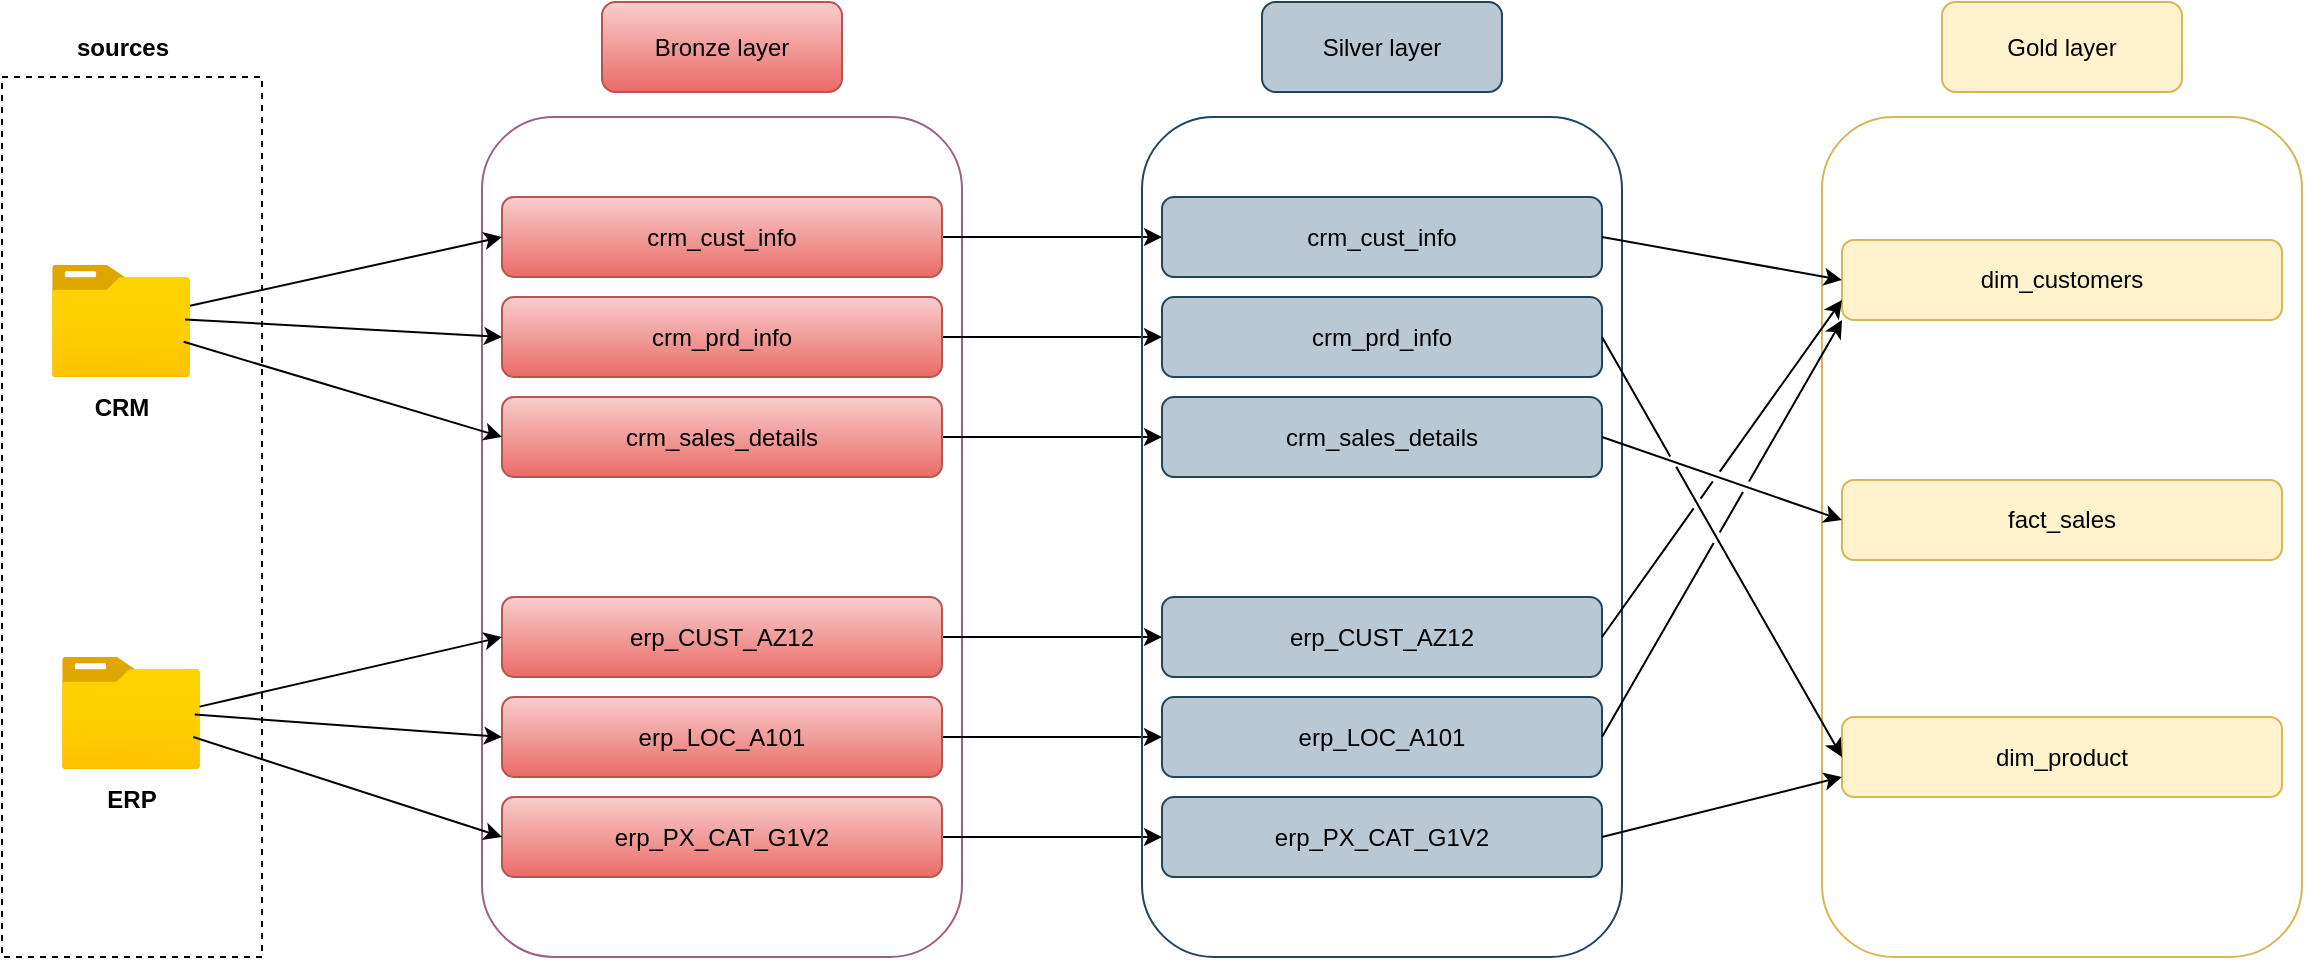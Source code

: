 <mxfile version="26.2.2">
  <diagram name="Page-1" id="-EDbNCZBDax99MnTPne3">
    <mxGraphModel dx="1044" dy="626" grid="1" gridSize="10" guides="1" tooltips="1" connect="1" arrows="1" fold="1" page="1" pageScale="1" pageWidth="1700" pageHeight="1100" math="0" shadow="0">
      <root>
        <mxCell id="0" />
        <mxCell id="1" parent="0" />
        <mxCell id="6uaA37iczuuSa6wG3mqh-1" value="" style="rounded=0;whiteSpace=wrap;html=1;fillColor=none;dashed=1;" parent="1" vertex="1">
          <mxGeometry x="170" y="348.5" width="130" height="440" as="geometry" />
        </mxCell>
        <mxCell id="6uaA37iczuuSa6wG3mqh-2" value="&lt;b&gt;sources&lt;/b&gt;" style="text;html=1;align=center;verticalAlign=middle;resizable=0;points=[];autosize=1;strokeColor=none;fillColor=none;" parent="1" vertex="1">
          <mxGeometry x="195" y="318.5" width="70" height="30" as="geometry" />
        </mxCell>
        <mxCell id="6uaA37iczuuSa6wG3mqh-3" value="" style="image;aspect=fixed;html=1;points=[];align=center;fontSize=12;image=img/lib/azure2/general/Folder_Blank.svg;" parent="1" vertex="1">
          <mxGeometry x="195" y="442.5" width="69" height="56.0" as="geometry" />
        </mxCell>
        <mxCell id="6uaA37iczuuSa6wG3mqh-4" value="" style="image;aspect=fixed;html=1;points=[];align=center;fontSize=12;image=img/lib/azure2/general/Folder_Blank.svg;" parent="1" vertex="1">
          <mxGeometry x="200" y="638.5" width="69" height="56.0" as="geometry" />
        </mxCell>
        <mxCell id="6uaA37iczuuSa6wG3mqh-5" value="&lt;b&gt;CRM&lt;/b&gt;" style="text;html=1;align=center;verticalAlign=middle;whiteSpace=wrap;rounded=0;" parent="1" vertex="1">
          <mxGeometry x="200" y="498.5" width="60" height="30" as="geometry" />
        </mxCell>
        <mxCell id="6uaA37iczuuSa6wG3mqh-6" value="&lt;b&gt;ERP&lt;/b&gt;" style="text;html=1;align=center;verticalAlign=middle;whiteSpace=wrap;rounded=0;" parent="1" vertex="1">
          <mxGeometry x="205" y="694.5" width="60" height="30" as="geometry" />
        </mxCell>
        <mxCell id="6uaA37iczuuSa6wG3mqh-7" value="Bronze layer" style="rounded=1;whiteSpace=wrap;html=1;fillColor=#f8cecc;gradientColor=#ea6b66;strokeColor=#b85450;" parent="1" vertex="1">
          <mxGeometry x="470" y="311" width="120" height="45" as="geometry" />
        </mxCell>
        <mxCell id="6uaA37iczuuSa6wG3mqh-8" value="" style="rounded=1;whiteSpace=wrap;html=1;fillColor=none;gradientColor=#d5739d;strokeColor=#996185;" parent="1" vertex="1">
          <mxGeometry x="410" y="368.5" width="240" height="420" as="geometry" />
        </mxCell>
        <mxCell id="hJdeyNXcnBecXwSVRkFw-9" style="edgeStyle=orthogonalEdgeStyle;rounded=0;orthogonalLoop=1;jettySize=auto;html=1;exitX=1;exitY=0.5;exitDx=0;exitDy=0;entryX=0;entryY=0.5;entryDx=0;entryDy=0;" parent="1" source="6uaA37iczuuSa6wG3mqh-9" target="hJdeyNXcnBecXwSVRkFw-3" edge="1">
          <mxGeometry relative="1" as="geometry" />
        </mxCell>
        <mxCell id="6uaA37iczuuSa6wG3mqh-9" value="crm_cust_info" style="rounded=1;whiteSpace=wrap;html=1;fillColor=#f8cecc;strokeColor=#b85450;gradientColor=#ea6b66;" parent="1" vertex="1">
          <mxGeometry x="420" y="408.5" width="220" height="40" as="geometry" />
        </mxCell>
        <mxCell id="hJdeyNXcnBecXwSVRkFw-10" style="edgeStyle=orthogonalEdgeStyle;rounded=0;orthogonalLoop=1;jettySize=auto;html=1;exitX=1;exitY=0.5;exitDx=0;exitDy=0;entryX=0;entryY=0.5;entryDx=0;entryDy=0;" parent="1" source="6uaA37iczuuSa6wG3mqh-10" target="hJdeyNXcnBecXwSVRkFw-4" edge="1">
          <mxGeometry relative="1" as="geometry" />
        </mxCell>
        <mxCell id="6uaA37iczuuSa6wG3mqh-10" value="crm_prd_info" style="rounded=1;whiteSpace=wrap;html=1;fillColor=#f8cecc;gradientColor=#ea6b66;strokeColor=#b85450;" parent="1" vertex="1">
          <mxGeometry x="420" y="458.5" width="220" height="40" as="geometry" />
        </mxCell>
        <mxCell id="hJdeyNXcnBecXwSVRkFw-11" style="edgeStyle=orthogonalEdgeStyle;rounded=0;orthogonalLoop=1;jettySize=auto;html=1;exitX=1;exitY=0.5;exitDx=0;exitDy=0;entryX=0;entryY=0.5;entryDx=0;entryDy=0;" parent="1" source="6uaA37iczuuSa6wG3mqh-11" target="hJdeyNXcnBecXwSVRkFw-5" edge="1">
          <mxGeometry relative="1" as="geometry" />
        </mxCell>
        <mxCell id="6uaA37iczuuSa6wG3mqh-11" value="crm_sales_details" style="rounded=1;whiteSpace=wrap;html=1;fillColor=#f8cecc;gradientColor=#ea6b66;strokeColor=#b85450;" parent="1" vertex="1">
          <mxGeometry x="420" y="508.5" width="220" height="40" as="geometry" />
        </mxCell>
        <mxCell id="hJdeyNXcnBecXwSVRkFw-12" style="edgeStyle=orthogonalEdgeStyle;rounded=0;orthogonalLoop=1;jettySize=auto;html=1;exitX=1;exitY=0.5;exitDx=0;exitDy=0;" parent="1" source="6uaA37iczuuSa6wG3mqh-12" target="hJdeyNXcnBecXwSVRkFw-6" edge="1">
          <mxGeometry relative="1" as="geometry" />
        </mxCell>
        <mxCell id="6uaA37iczuuSa6wG3mqh-12" value="erp_CUST_AZ12" style="rounded=1;whiteSpace=wrap;html=1;fillColor=#f8cecc;gradientColor=#ea6b66;strokeColor=#b85450;" parent="1" vertex="1">
          <mxGeometry x="420" y="608.5" width="220" height="40" as="geometry" />
        </mxCell>
        <mxCell id="hJdeyNXcnBecXwSVRkFw-14" style="edgeStyle=orthogonalEdgeStyle;rounded=0;orthogonalLoop=1;jettySize=auto;html=1;exitX=1;exitY=0.5;exitDx=0;exitDy=0;" parent="1" source="6uaA37iczuuSa6wG3mqh-13" target="hJdeyNXcnBecXwSVRkFw-7" edge="1">
          <mxGeometry relative="1" as="geometry" />
        </mxCell>
        <mxCell id="6uaA37iczuuSa6wG3mqh-13" value="erp_PX_CAT_G1V2" style="rounded=1;whiteSpace=wrap;html=1;fillColor=#f8cecc;gradientColor=#ea6b66;strokeColor=#b85450;" parent="1" vertex="1">
          <mxGeometry x="420" y="708.5" width="220" height="40" as="geometry" />
        </mxCell>
        <mxCell id="hJdeyNXcnBecXwSVRkFw-13" style="edgeStyle=orthogonalEdgeStyle;rounded=0;orthogonalLoop=1;jettySize=auto;html=1;exitX=1;exitY=0.5;exitDx=0;exitDy=0;" parent="1" source="6uaA37iczuuSa6wG3mqh-14" target="hJdeyNXcnBecXwSVRkFw-8" edge="1">
          <mxGeometry relative="1" as="geometry" />
        </mxCell>
        <mxCell id="6uaA37iczuuSa6wG3mqh-14" value="erp_LOC_A101" style="rounded=1;whiteSpace=wrap;html=1;fillColor=#f8cecc;gradientColor=#ea6b66;strokeColor=#b85450;" parent="1" vertex="1">
          <mxGeometry x="420" y="658.5" width="220" height="40" as="geometry" />
        </mxCell>
        <mxCell id="6uaA37iczuuSa6wG3mqh-15" value="" style="endArrow=classic;html=1;rounded=0;entryX=0;entryY=0.5;entryDx=0;entryDy=0;" parent="1" source="6uaA37iczuuSa6wG3mqh-3" target="6uaA37iczuuSa6wG3mqh-9" edge="1">
          <mxGeometry width="50" height="50" relative="1" as="geometry">
            <mxPoint x="560" y="588.5" as="sourcePoint" />
            <mxPoint x="610" y="538.5" as="targetPoint" />
          </mxGeometry>
        </mxCell>
        <mxCell id="6uaA37iczuuSa6wG3mqh-16" value="" style="endArrow=classic;html=1;rounded=0;exitX=0.965;exitY=0.486;exitDx=0;exitDy=0;exitPerimeter=0;entryX=0;entryY=0.5;entryDx=0;entryDy=0;" parent="1" source="6uaA37iczuuSa6wG3mqh-3" target="6uaA37iczuuSa6wG3mqh-10" edge="1">
          <mxGeometry width="50" height="50" relative="1" as="geometry">
            <mxPoint x="560" y="588.5" as="sourcePoint" />
            <mxPoint x="610" y="538.5" as="targetPoint" />
          </mxGeometry>
        </mxCell>
        <mxCell id="6uaA37iczuuSa6wG3mqh-17" value="" style="endArrow=classic;html=1;rounded=0;exitX=0.954;exitY=0.686;exitDx=0;exitDy=0;exitPerimeter=0;entryX=0;entryY=0.5;entryDx=0;entryDy=0;" parent="1" source="6uaA37iczuuSa6wG3mqh-3" target="6uaA37iczuuSa6wG3mqh-11" edge="1">
          <mxGeometry width="50" height="50" relative="1" as="geometry">
            <mxPoint x="560" y="588.5" as="sourcePoint" />
            <mxPoint x="610" y="538.5" as="targetPoint" />
          </mxGeometry>
        </mxCell>
        <mxCell id="6uaA37iczuuSa6wG3mqh-21" value="" style="endArrow=classic;html=1;rounded=0;exitX=0.962;exitY=0.514;exitDx=0;exitDy=0;exitPerimeter=0;entryX=0;entryY=0.5;entryDx=0;entryDy=0;" parent="1" source="6uaA37iczuuSa6wG3mqh-4" target="6uaA37iczuuSa6wG3mqh-14" edge="1">
          <mxGeometry width="50" height="50" relative="1" as="geometry">
            <mxPoint x="560" y="588.5" as="sourcePoint" />
            <mxPoint x="610" y="538.5" as="targetPoint" />
          </mxGeometry>
        </mxCell>
        <mxCell id="6uaA37iczuuSa6wG3mqh-22" value="" style="endArrow=classic;html=1;rounded=0;exitX=0.997;exitY=0.443;exitDx=0;exitDy=0;exitPerimeter=0;entryX=0;entryY=0.5;entryDx=0;entryDy=0;" parent="1" source="6uaA37iczuuSa6wG3mqh-4" target="6uaA37iczuuSa6wG3mqh-12" edge="1">
          <mxGeometry width="50" height="50" relative="1" as="geometry">
            <mxPoint x="560" y="588.5" as="sourcePoint" />
            <mxPoint x="610" y="538.5" as="targetPoint" />
          </mxGeometry>
        </mxCell>
        <mxCell id="6uaA37iczuuSa6wG3mqh-23" value="" style="endArrow=classic;html=1;rounded=0;exitX=0.951;exitY=0.714;exitDx=0;exitDy=0;exitPerimeter=0;entryX=0;entryY=0.5;entryDx=0;entryDy=0;" parent="1" source="6uaA37iczuuSa6wG3mqh-4" target="6uaA37iczuuSa6wG3mqh-13" edge="1">
          <mxGeometry width="50" height="50" relative="1" as="geometry">
            <mxPoint x="560" y="588.5" as="sourcePoint" />
            <mxPoint x="610" y="538.5" as="targetPoint" />
          </mxGeometry>
        </mxCell>
        <mxCell id="hJdeyNXcnBecXwSVRkFw-1" value="Silver layer" style="rounded=1;whiteSpace=wrap;html=1;fillColor=#bac8d3;strokeColor=#23445d;" parent="1" vertex="1">
          <mxGeometry x="800" y="311" width="120" height="45" as="geometry" />
        </mxCell>
        <mxCell id="hJdeyNXcnBecXwSVRkFw-2" value="" style="rounded=1;whiteSpace=wrap;html=1;fillColor=none;strokeColor=#23445d;" parent="1" vertex="1">
          <mxGeometry x="740" y="368.5" width="240" height="420" as="geometry" />
        </mxCell>
        <mxCell id="hJdeyNXcnBecXwSVRkFw-3" value="crm_cust_info" style="rounded=1;whiteSpace=wrap;html=1;fillColor=#bac8d3;strokeColor=#23445d;" parent="1" vertex="1">
          <mxGeometry x="750" y="408.5" width="220" height="40" as="geometry" />
        </mxCell>
        <mxCell id="hJdeyNXcnBecXwSVRkFw-4" value="crm_prd_info" style="rounded=1;whiteSpace=wrap;html=1;fillColor=#bac8d3;strokeColor=#23445d;" parent="1" vertex="1">
          <mxGeometry x="750" y="458.5" width="220" height="40" as="geometry" />
        </mxCell>
        <mxCell id="hJdeyNXcnBecXwSVRkFw-5" value="crm_sales_details" style="rounded=1;whiteSpace=wrap;html=1;fillColor=#bac8d3;strokeColor=#23445d;" parent="1" vertex="1">
          <mxGeometry x="750" y="508.5" width="220" height="40" as="geometry" />
        </mxCell>
        <mxCell id="hJdeyNXcnBecXwSVRkFw-6" value="erp_CUST_AZ12" style="rounded=1;whiteSpace=wrap;html=1;fillColor=#bac8d3;strokeColor=#23445d;" parent="1" vertex="1">
          <mxGeometry x="750" y="608.5" width="220" height="40" as="geometry" />
        </mxCell>
        <mxCell id="hJdeyNXcnBecXwSVRkFw-7" value="erp_PX_CAT_G1V2" style="rounded=1;whiteSpace=wrap;html=1;fillColor=#bac8d3;strokeColor=#23445d;" parent="1" vertex="1">
          <mxGeometry x="750" y="708.5" width="220" height="40" as="geometry" />
        </mxCell>
        <mxCell id="hJdeyNXcnBecXwSVRkFw-8" value="erp_LOC_A101" style="rounded=1;whiteSpace=wrap;html=1;fillColor=#bac8d3;strokeColor=#23445d;" parent="1" vertex="1">
          <mxGeometry x="750" y="658.5" width="220" height="40" as="geometry" />
        </mxCell>
        <mxCell id="ja_lECrBdOOLHndBEr9h-1" value="Gold layer" style="rounded=1;whiteSpace=wrap;html=1;fillColor=#fff2cc;strokeColor=#d6b656;" vertex="1" parent="1">
          <mxGeometry x="1140" y="311" width="120" height="45" as="geometry" />
        </mxCell>
        <mxCell id="ja_lECrBdOOLHndBEr9h-2" value="" style="rounded=1;whiteSpace=wrap;html=1;fillColor=none;strokeColor=#d6b656;" vertex="1" parent="1">
          <mxGeometry x="1080" y="368.5" width="240" height="420" as="geometry" />
        </mxCell>
        <mxCell id="ja_lECrBdOOLHndBEr9h-3" value="fact_sales" style="rounded=1;whiteSpace=wrap;html=1;fillColor=#fff2cc;strokeColor=#d6b656;" vertex="1" parent="1">
          <mxGeometry x="1090" y="550" width="220" height="40" as="geometry" />
        </mxCell>
        <mxCell id="ja_lECrBdOOLHndBEr9h-4" value="dim_customers" style="rounded=1;whiteSpace=wrap;html=1;fillColor=#fff2cc;strokeColor=#d6b656;" vertex="1" parent="1">
          <mxGeometry x="1090" y="430" width="220" height="40" as="geometry" />
        </mxCell>
        <mxCell id="ja_lECrBdOOLHndBEr9h-5" value="dim_product" style="rounded=1;whiteSpace=wrap;html=1;fillColor=#fff2cc;strokeColor=#d6b656;" vertex="1" parent="1">
          <mxGeometry x="1090" y="668.5" width="220" height="40" as="geometry" />
        </mxCell>
        <mxCell id="ja_lECrBdOOLHndBEr9h-12" value="" style="endArrow=classic;html=1;rounded=0;entryX=0;entryY=0.5;entryDx=0;entryDy=0;exitX=1;exitY=0.5;exitDx=0;exitDy=0;jumpStyle=gap;" edge="1" parent="1" source="hJdeyNXcnBecXwSVRkFw-5" target="ja_lECrBdOOLHndBEr9h-3">
          <mxGeometry width="50" height="50" relative="1" as="geometry">
            <mxPoint x="1000" y="660" as="sourcePoint" />
            <mxPoint x="1050" y="610" as="targetPoint" />
          </mxGeometry>
        </mxCell>
        <mxCell id="ja_lECrBdOOLHndBEr9h-13" value="" style="endArrow=classic;html=1;rounded=0;entryX=0;entryY=0.5;entryDx=0;entryDy=0;exitX=1;exitY=0.5;exitDx=0;exitDy=0;jumpStyle=gap;" edge="1" parent="1" source="hJdeyNXcnBecXwSVRkFw-3" target="ja_lECrBdOOLHndBEr9h-4">
          <mxGeometry width="50" height="50" relative="1" as="geometry">
            <mxPoint x="1000" y="660" as="sourcePoint" />
            <mxPoint x="1050" y="610" as="targetPoint" />
          </mxGeometry>
        </mxCell>
        <mxCell id="ja_lECrBdOOLHndBEr9h-14" value="" style="endArrow=classic;html=1;rounded=0;exitX=1;exitY=0.5;exitDx=0;exitDy=0;entryX=0;entryY=0.5;entryDx=0;entryDy=0;jumpStyle=gap;" edge="1" parent="1" source="hJdeyNXcnBecXwSVRkFw-4" target="ja_lECrBdOOLHndBEr9h-5">
          <mxGeometry width="50" height="50" relative="1" as="geometry">
            <mxPoint x="1010" y="670" as="sourcePoint" />
            <mxPoint x="1060" y="620" as="targetPoint" />
          </mxGeometry>
        </mxCell>
        <mxCell id="ja_lECrBdOOLHndBEr9h-15" value="" style="endArrow=classic;html=1;rounded=0;exitX=1;exitY=0.5;exitDx=0;exitDy=0;entryX=0;entryY=0.75;entryDx=0;entryDy=0;jumpStyle=gap;" edge="1" parent="1" source="hJdeyNXcnBecXwSVRkFw-6" target="ja_lECrBdOOLHndBEr9h-4">
          <mxGeometry width="50" height="50" relative="1" as="geometry">
            <mxPoint x="1020" y="680" as="sourcePoint" />
            <mxPoint x="1070" y="630" as="targetPoint" />
          </mxGeometry>
        </mxCell>
        <mxCell id="ja_lECrBdOOLHndBEr9h-16" value="" style="endArrow=classic;html=1;rounded=0;exitX=1;exitY=0.5;exitDx=0;exitDy=0;entryX=0;entryY=1;entryDx=0;entryDy=0;jumpStyle=gap;" edge="1" parent="1" source="hJdeyNXcnBecXwSVRkFw-8" target="ja_lECrBdOOLHndBEr9h-4">
          <mxGeometry width="50" height="50" relative="1" as="geometry">
            <mxPoint x="1030" y="690" as="sourcePoint" />
            <mxPoint x="1080" y="640" as="targetPoint" />
          </mxGeometry>
        </mxCell>
        <mxCell id="ja_lECrBdOOLHndBEr9h-17" value="" style="endArrow=classic;html=1;rounded=0;exitX=1;exitY=0.5;exitDx=0;exitDy=0;entryX=0;entryY=0.75;entryDx=0;entryDy=0;jumpStyle=gap;" edge="1" parent="1" source="hJdeyNXcnBecXwSVRkFw-7" target="ja_lECrBdOOLHndBEr9h-5">
          <mxGeometry width="50" height="50" relative="1" as="geometry">
            <mxPoint x="1040" y="700" as="sourcePoint" />
            <mxPoint x="1090" y="650" as="targetPoint" />
          </mxGeometry>
        </mxCell>
      </root>
    </mxGraphModel>
  </diagram>
</mxfile>
